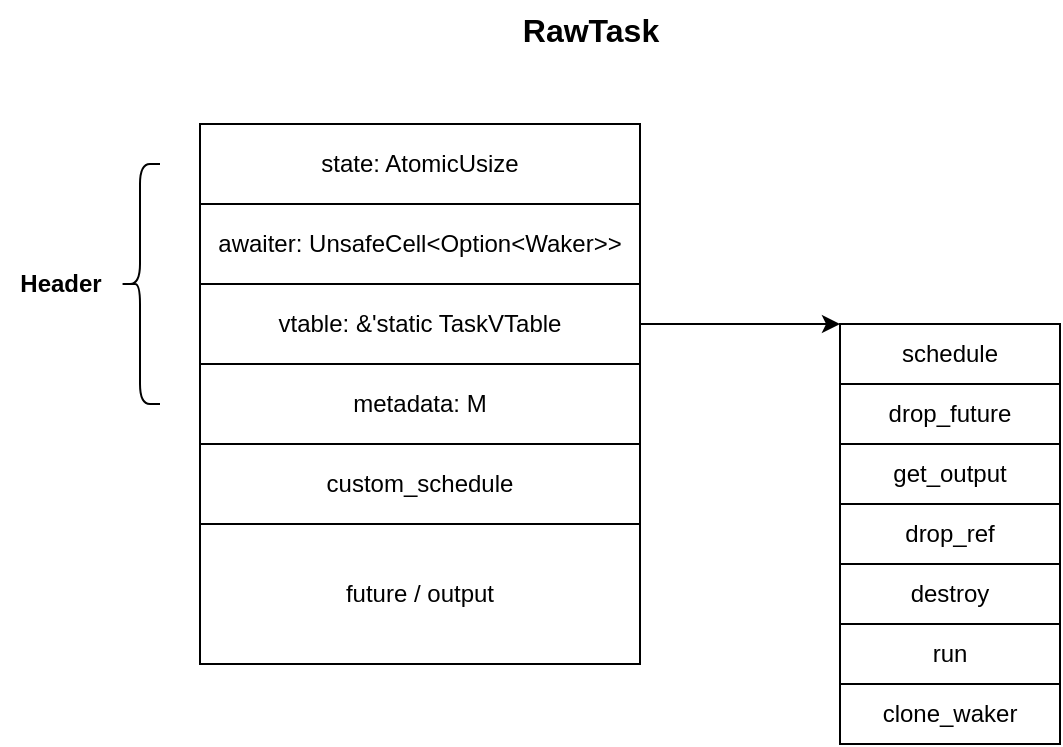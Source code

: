 <mxfile version="24.2.5" type="device">
  <diagram name="第 1 页" id="D4-EVIukx-qc9enkXYYo">
    <mxGraphModel dx="2074" dy="1196" grid="1" gridSize="10" guides="1" tooltips="1" connect="1" arrows="1" fold="1" page="1" pageScale="1" pageWidth="827" pageHeight="1169" math="0" shadow="0">
      <root>
        <mxCell id="0" />
        <mxCell id="1" parent="0" />
        <mxCell id="c8BcG8YW7I5mC54LNEgf-1" value="state: AtomicUsize" style="rounded=0;whiteSpace=wrap;html=1;" parent="1" vertex="1">
          <mxGeometry x="290" y="390" width="220" height="40" as="geometry" />
        </mxCell>
        <mxCell id="c8BcG8YW7I5mC54LNEgf-2" value="awaiter: UnsafeCell&amp;lt;Option&amp;lt;Waker&amp;gt;&amp;gt;" style="rounded=0;whiteSpace=wrap;html=1;" parent="1" vertex="1">
          <mxGeometry x="290" y="430" width="220" height="40" as="geometry" />
        </mxCell>
        <mxCell id="c8BcG8YW7I5mC54LNEgf-4" value="vtable: &amp;amp;&#39;static TaskVTable" style="rounded=0;whiteSpace=wrap;html=1;" parent="1" vertex="1">
          <mxGeometry x="290" y="470" width="220" height="40" as="geometry" />
        </mxCell>
        <mxCell id="c8BcG8YW7I5mC54LNEgf-5" value="metadata: M" style="rounded=0;whiteSpace=wrap;html=1;" parent="1" vertex="1">
          <mxGeometry x="290" y="510" width="220" height="40" as="geometry" />
        </mxCell>
        <mxCell id="c8BcG8YW7I5mC54LNEgf-6" value="" style="shape=curlyBracket;whiteSpace=wrap;html=1;rounded=1;labelPosition=left;verticalLabelPosition=middle;align=right;verticalAlign=middle;" parent="1" vertex="1">
          <mxGeometry x="250" y="410" width="20" height="120" as="geometry" />
        </mxCell>
        <mxCell id="c8BcG8YW7I5mC54LNEgf-7" value="Header" style="text;html=1;align=center;verticalAlign=middle;resizable=0;points=[];autosize=1;strokeColor=none;fillColor=none;fontStyle=1" parent="1" vertex="1">
          <mxGeometry x="190" y="455" width="60" height="30" as="geometry" />
        </mxCell>
        <mxCell id="c8BcG8YW7I5mC54LNEgf-8" value="custom_schedule" style="rounded=0;whiteSpace=wrap;html=1;" parent="1" vertex="1">
          <mxGeometry x="290" y="550" width="220" height="40" as="geometry" />
        </mxCell>
        <mxCell id="c8BcG8YW7I5mC54LNEgf-9" value="future / output" style="rounded=0;whiteSpace=wrap;html=1;" parent="1" vertex="1">
          <mxGeometry x="290" y="590" width="220" height="70" as="geometry" />
        </mxCell>
        <mxCell id="c8BcG8YW7I5mC54LNEgf-10" value="schedule" style="rounded=0;whiteSpace=wrap;html=1;" parent="1" vertex="1">
          <mxGeometry x="610" y="490" width="110" height="30" as="geometry" />
        </mxCell>
        <mxCell id="c8BcG8YW7I5mC54LNEgf-11" value="" style="endArrow=classic;html=1;rounded=0;exitX=1;exitY=0.5;exitDx=0;exitDy=0;" parent="1" source="c8BcG8YW7I5mC54LNEgf-4" edge="1">
          <mxGeometry width="50" height="50" relative="1" as="geometry">
            <mxPoint x="560" y="510" as="sourcePoint" />
            <mxPoint x="610" y="490" as="targetPoint" />
          </mxGeometry>
        </mxCell>
        <mxCell id="c8BcG8YW7I5mC54LNEgf-13" value="drop_future" style="rounded=0;whiteSpace=wrap;html=1;" parent="1" vertex="1">
          <mxGeometry x="610" y="520" width="110" height="30" as="geometry" />
        </mxCell>
        <mxCell id="c8BcG8YW7I5mC54LNEgf-14" value="get_output" style="rounded=0;whiteSpace=wrap;html=1;" parent="1" vertex="1">
          <mxGeometry x="610" y="550" width="110" height="30" as="geometry" />
        </mxCell>
        <mxCell id="c8BcG8YW7I5mC54LNEgf-15" value="drop_ref" style="rounded=0;whiteSpace=wrap;html=1;" parent="1" vertex="1">
          <mxGeometry x="610" y="580" width="110" height="30" as="geometry" />
        </mxCell>
        <mxCell id="c8BcG8YW7I5mC54LNEgf-16" value="destroy" style="rounded=0;whiteSpace=wrap;html=1;" parent="1" vertex="1">
          <mxGeometry x="610" y="610" width="110" height="30" as="geometry" />
        </mxCell>
        <mxCell id="c8BcG8YW7I5mC54LNEgf-17" value="run" style="rounded=0;whiteSpace=wrap;html=1;" parent="1" vertex="1">
          <mxGeometry x="610" y="640" width="110" height="30" as="geometry" />
        </mxCell>
        <mxCell id="c8BcG8YW7I5mC54LNEgf-18" value="clone_waker" style="rounded=0;whiteSpace=wrap;html=1;" parent="1" vertex="1">
          <mxGeometry x="610" y="670" width="110" height="30" as="geometry" />
        </mxCell>
        <mxCell id="c8BcG8YW7I5mC54LNEgf-20" value="RawTask" style="text;html=1;align=center;verticalAlign=middle;resizable=0;points=[];autosize=1;strokeColor=none;fillColor=none;fontStyle=1;fontSize=16;" parent="1" vertex="1">
          <mxGeometry x="440" y="328" width="90" height="30" as="geometry" />
        </mxCell>
      </root>
    </mxGraphModel>
  </diagram>
</mxfile>

